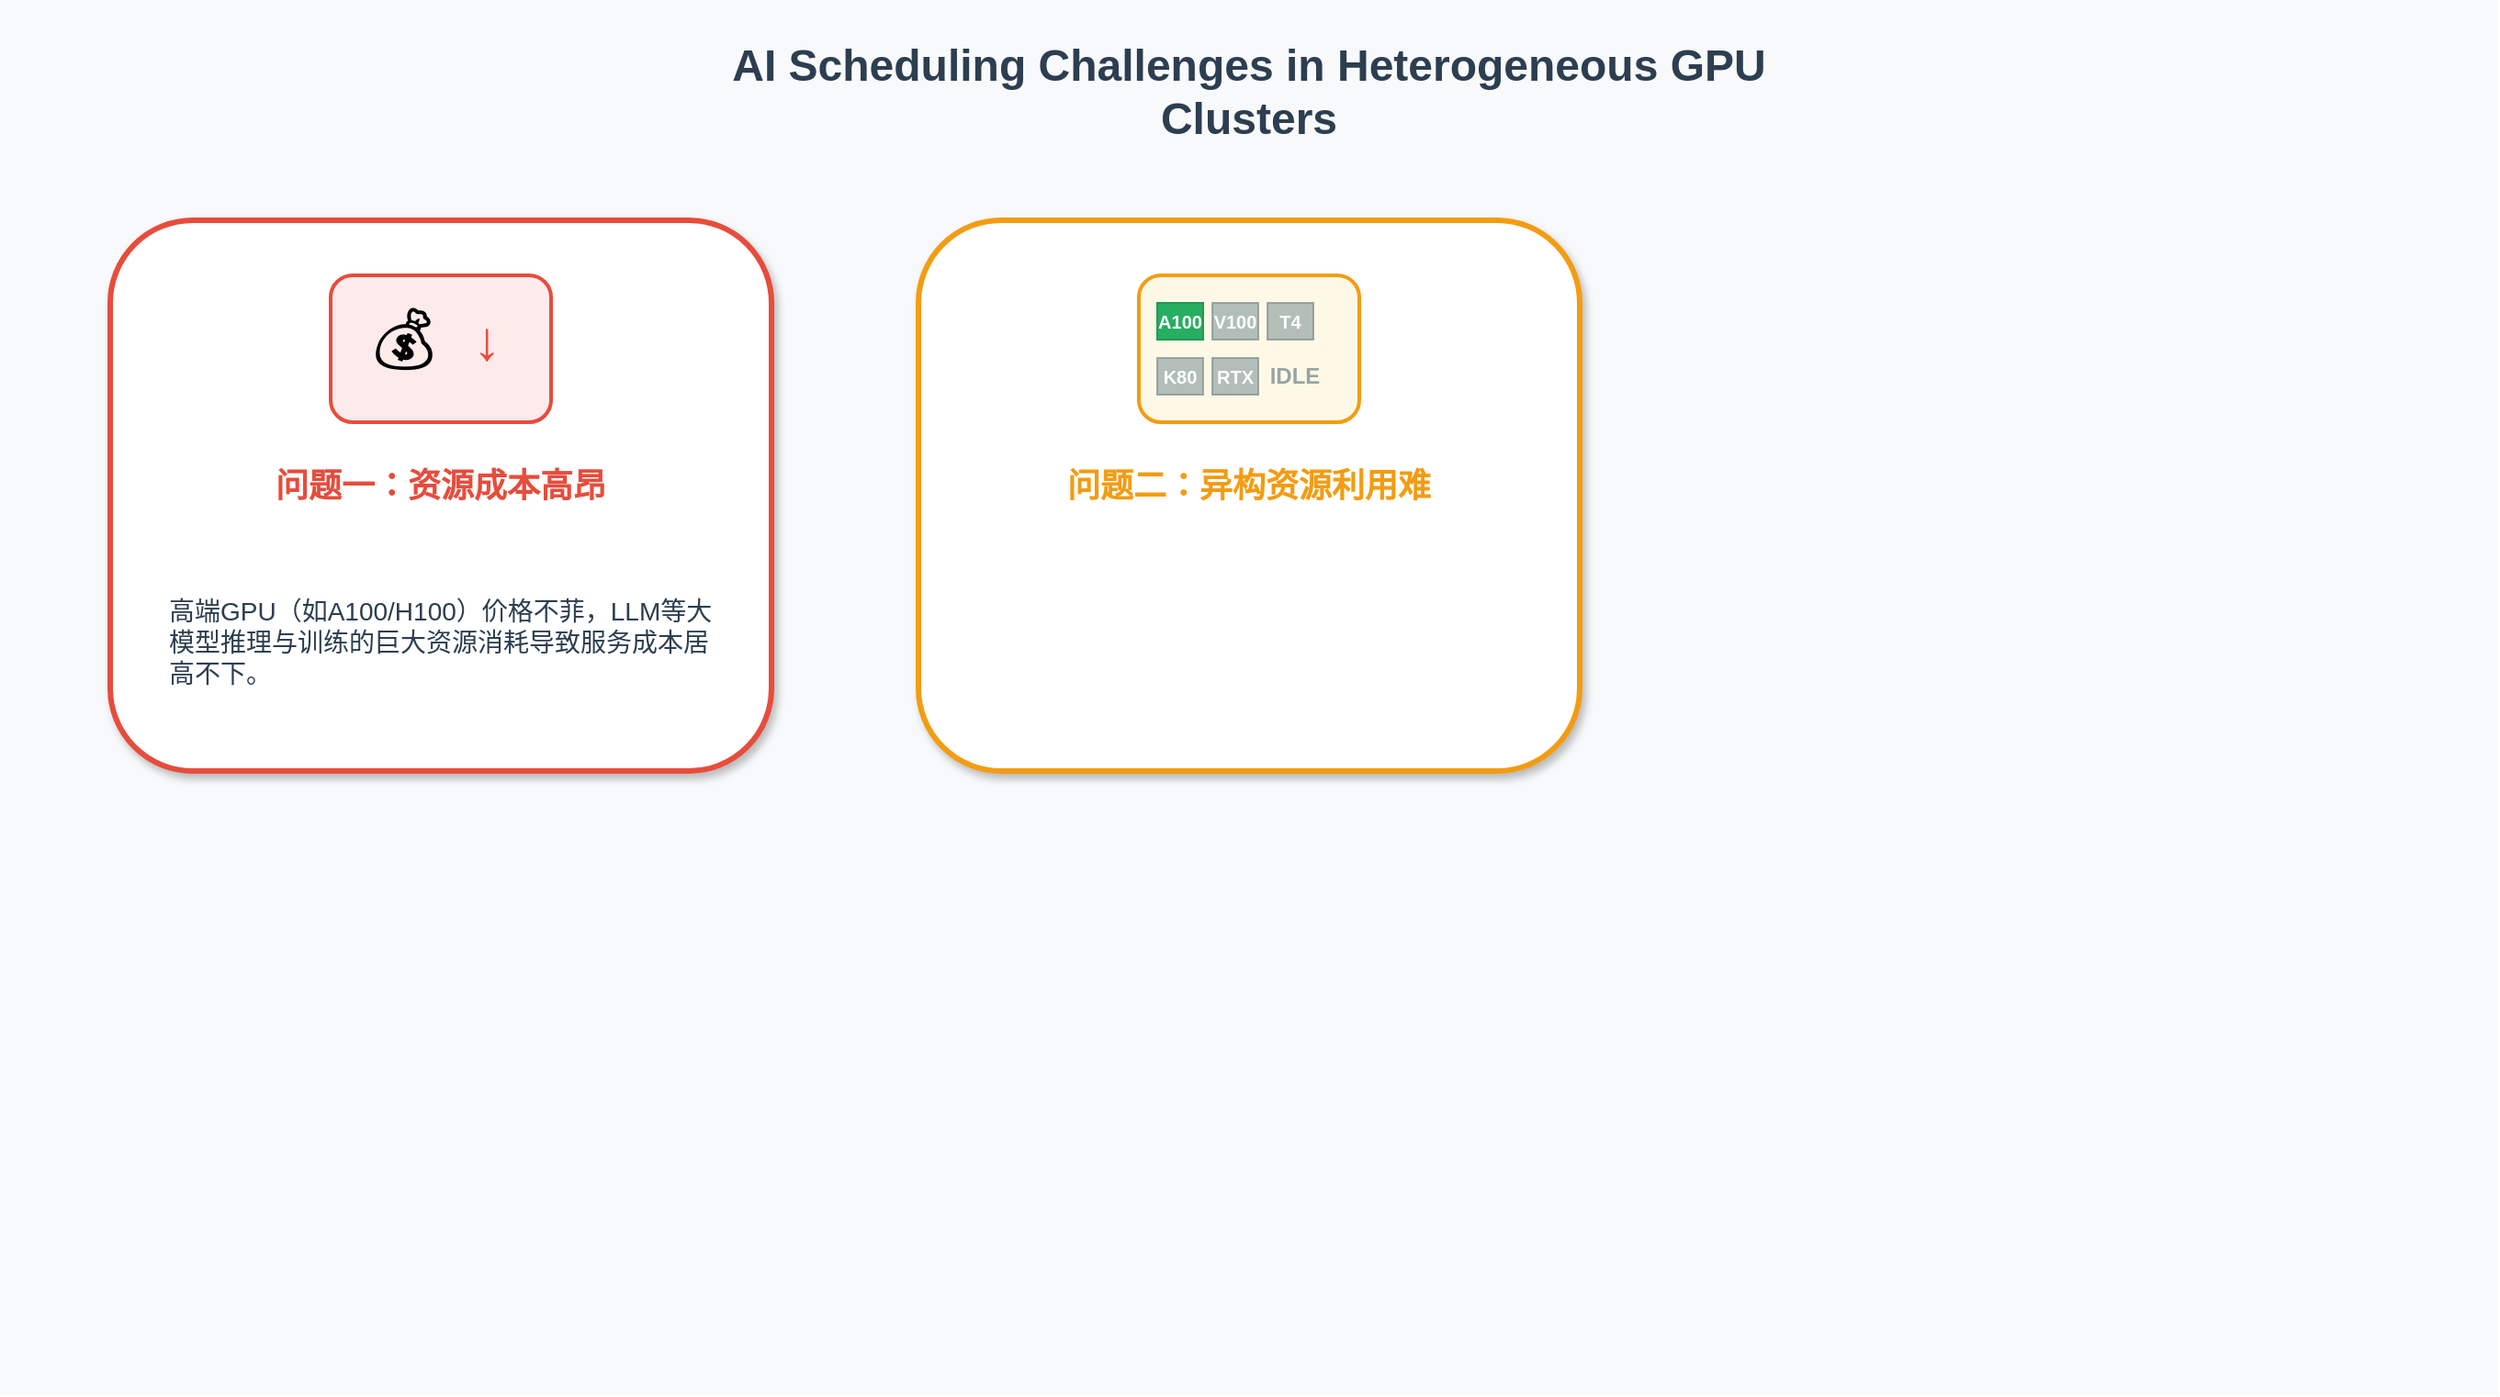 <mxfile version="24.7.17">
  <diagram name="AI Scheduling Challenges" id="challenges">
    <mxGraphModel dx="1400" dy="800" grid="1" gridSize="10" guides="1" tooltips="1" connect="1" arrows="1" fold="1" page="1" pageScale="1" pageWidth="1400" pageHeight="800" math="0" shadow="0">
      <root>
        <mxCell id="0" />
        <mxCell id="1" parent="0" />
        
        <!-- 整体背景 -->
        <mxCell id="bg" value="" style="rounded=0;whiteSpace=wrap;html=1;fillColor=#f8f9fa;strokeColor=none;" vertex="1" parent="1">
          <mxGeometry x="20" y="20" width="1360" height="760" as="geometry" />
        </mxCell>
        
        <!-- 标题 -->
        <mxCell id="title" value="AI Scheduling Challenges in Heterogeneous GPU Clusters" style="text;html=1;strokeColor=none;fillColor=none;align=center;verticalAlign=middle;whiteSpace=wrap;rounded=0;fontSize=24;fontStyle=1;fontColor=#2c3e50;" vertex="1" parent="1">
          <mxGeometry x="400" y="50" width="600" height="40" as="geometry" />
        </mxCell>
        
        <!-- 问题一：资源成本高昂 -->
        <mxCell id="problem1_bg" value="" style="rounded=1;whiteSpace=wrap;html=1;fillColor=#ffffff;strokeColor=#e74c3c;strokeWidth=3;shadow=1;" vertex="1" parent="1">
          <mxGeometry x="80" y="140" width="360" height="300" as="geometry" />
        </mxCell>
        
        <!-- 图标区域 -->
        <mxCell id="icon1_bg" value="" style="rounded=1;whiteSpace=wrap;html=1;fillColor=#fdebeb;strokeColor=#e74c3c;strokeWidth=2;" vertex="1" parent="1">
          <mxGeometry x="200" y="170" width="120" height="80" as="geometry" />
        </mxCell>
        
        <!-- 钱袋图标 -->
        <mxCell id="money_icon" value="💰" style="text;html=1;strokeColor=none;fillColor=none;align=center;verticalAlign=middle;whiteSpace=wrap;rounded=0;fontSize=36;" vertex="1" parent="1">
          <mxGeometry x="220" y="185" width="40" height="40" as="geometry" />
        </mxCell>
        
        <!-- 下降箭头 -->
        <mxCell id="down_arrow" value="↓" style="text;html=1;strokeColor=none;fillColor=none;align=center;verticalAlign=middle;whiteSpace=wrap;rounded=0;fontSize=30;fontColor=#e74c3c;fontStyle=1;" vertex="1" parent="1">
          <mxGeometry x="270" y="190" width="30" height="30" as="geometry" />
        </mxCell>
        
        <mxCell id="problem1_title" value="问题一：资源成本高昂" style="text;html=1;strokeColor=none;fillColor=none;align=center;verticalAlign=middle;whiteSpace=wrap;rounded=0;fontSize=18;fontStyle=1;fontColor=#e74c3c;" vertex="1" parent="1">
          <mxGeometry x="120" y="270" width="280" height="30" as="geometry" />
        </mxCell>
        
        <mxCell id="problem1_desc" value="高端GPU（如A100/H100）价格不菲，LLM等大模型推理与训练的巨大资源消耗导致服务成本居高不下。" style="text;html=1;strokeColor=none;fillColor=none;align=left;verticalAlign=middle;whiteSpace=wrap;rounded=0;fontSize=14;fontColor=#2c3e50;spacingLeft=10;spacingRight=10;" vertex="1" parent="1">
          <mxGeometry x="100" y="320" width="320" height="100" as="geometry" />
        </mxCell>
        
        <!-- 问题二：异构资源利用难 -->
        <mxCell id="problem2_bg" value="" style="rounded=1;whiteSpace=wrap;html=1;fillColor=#ffffff;strokeColor=#f39c12;strokeWidth=3;shadow=1;" vertex="1" parent="1">
          <mxGeometry x="520" y="140" width="360" height="300" as="geometry" />
        </mxCell>
        
        <!-- 图标区域 -->
        <mxCell id="icon2_bg" value="" style="rounded=1;whiteSpace=wrap;html=1;fillColor=#fef9e7;strokeColor=#f39c12;strokeWidth=2;" vertex="1" parent="1">
          <mxGeometry x="640" y="170" width="120" height="80" as="geometry" />
        </mxCell>
        
        <!-- GPU方块 -->
        <mxCell id="gpu1" value="A100" style="rounded=0;whiteSpace=wrap;html=1;fillColor=#27ae60;strokeColor=#229954;fontSize=10;fontStyle=1;fontColor=#ffffff;" vertex="1" parent="1">
          <mxGeometry x="650" y="185" width="25" height="20" as="geometry" />
        </mxCell>
        
        <mxCell id="gpu2" value="V100" style="rounded=0;whiteSpace=wrap;html=1;fillColor=#95a5a6;strokeColor=#7f8c8d;fontSize=10;fontStyle=1;fontColor=#ffffff;opacity=70;" vertex="1" parent="1">
          <mxGeometry x="680" y="185" width="25" height="20" as="geometry" />
        </mxCell>
        
        <mxCell id="gpu3" value="T4" style="rounded=0;whiteSpace=wrap;html=1;fillColor=#95a5a6;strokeColor=#7f8c8d;fontSize=10;fontStyle=1;fontColor=#ffffff;opacity=70;" vertex="1" parent="1">
          <mxGeometry x="710" y="185" width="25" height="20" as="geometry" />
        </mxCell>
        
        <mxCell id="gpu4" value="K80" style="rounded=0;whiteSpace=wrap;html=1;fillColor=#95a5a6;strokeColor=#7f8c8d;fontSize=10;fontStyle=1;fontColor=#ffffff;opacity=70;" vertex="1" parent="1">
          <mxGeometry x="650" y="215" width="25" height="20" as="geometry" />
        </mxCell>
        
        <mxCell id="gpu5" value="RTX" style="rounded=0;whiteSpace=wrap;html=1;fillColor=#95a5a6;strokeColor=#7f8c8d;fontSize=10;fontStyle=1;fontColor=#ffffff;opacity=70;" vertex="1" parent="1">
          <mxGeometry x="680" y="215" width="25" height="20" as="geometry" />
        </mxCell>
        
        <!-- Idle标签 -->
        <mxCell id="idle_label" value="IDLE" style="text;html=1;strokeColor=none;fillColor=none;align=center;verticalAlign=middle;whiteSpace=wrap;rounded=0;fontSize=12;fontColor=#95a5a6;fontStyle=1;" vertex="1" parent="1">
          <mxGeometry x="710" y="215" width="30" height="20" as="geometry" />
        </mxCell>
        
        <mxCell id="problem2_title" value="问题二：异构资源利用难" style="text;html=1;strokeColor=none;fillColor=none;align=center;verticalAlign=middle;whiteSpace=wrap;rounded=0;fontSize=18;fontStyle=1;fontColor=#f39c12;" vertex="1" parent="1">
          <mxGeometry x="560" y="270" width="280" height="30" as="geometry" />
        </mxCell>
        
        <mxCell id="problem2_desc" value="集群中大量存在的老旧或中低端GPU（异构性）无法有效支持大模型任务，造成严重的资源浪费和"数字鸿沟"。" style="text;html=1;strokeColor=none;fillColor=none;align=left;verticalAlign=middle;whiteSpace=wrap;rounded=0;fontSize=14;fontColor=#2c3e50;spacingLeft=10;spacingRight=10;" vertex="1" parent="1">
          <mxGeometry x="540" y="320" width="320" height="100" as="geometry" />
        </mxCell>
        
        <!-- 问题三：调度目标冲突 -->
        <mxCell id="problem3_bg" value="" style="rounded=1;whiteSpace=wrap;html=1;fillColor=#ffffff;strokeColor=#3498db;strokeWidth=3;shadow=1;" vertex="1" parent="1">
          <mxGeometry x="960" y="140" width="360" height="300" as="geometry" />
        </mxCell>
        
        <!-- 图标区域 -->
        <mxCell id="icon3_bg" value="" style="rounded=1;whiteSpace=wrap;html=1;fillColor=#ebf3fd;strokeColor=#3498db;strokeWidth=2;" vertex="1" parent="1">
          <mxGeometry x="1080" y="170" width="120" height="80" as="geometry" />
        </mxCell>
        
        <!-- 天平图标 -->
        <mxCell id="scale_base" value="" style="rounded=0;whiteSpace=wrap;html=1;fillColor=#34495e;strokeColor=#2c3e50;" vertex="1" parent="1">
          <mxGeometry x="1135" y="235" width="10" height="10" as="geometry" />
        </mxCell>
        
        <mxCell id="scale_beam" value="" style="rounded=0;whiteSpace=wrap;html=1;fillColor=#34495e;strokeColor=#2c3e50;" vertex="1" parent="1">
          <mxGeometry x="1105" y="225" width="70" height="3" as="geometry" />
        </mxCell>
        
        <!-- 天平左边 -->
        <mxCell id="throughput" value="吞吐量" style="rounded=0;whiteSpace=wrap;html=1;fillColor=#e74c3c;strokeColor=#c0392b;fontSize=10;fontStyle=1;fontColor=#ffffff;" vertex="1" parent="1">
          <mxGeometry x="1100" y="210" width="30" height="15" as="geometry" />
        </mxCell>
        
        <!-- 天平右边 -->
        <mxCell id="latency" value="延迟" style="rounded=0;whiteSpace=wrap;html=1;fillColor=#27ae60;strokeColor=#229954;fontSize=10;fontStyle=1;fontColor=#ffffff;" vertex="1" parent="1">
          <mxGeometry x="1155" y="195" width="30" height="15" as="geometry" />
        </mxCell>
        
        <!-- 连接线 -->
        <mxCell id="scale_left" value="" style="endArrow=none;html=1;rounded=0;strokeWidth=2;strokeColor=#34495e;" edge="1" parent="1">
          <mxGeometry width="50" height="50" relative="1" as="geometry">
            <mxPoint x="1120" y="226" as="sourcePoint" />
            <mxPoint x="1115" y="225" as="targetPoint" />
          </mxGeometry>
        </mxCell>
        
        <mxCell id="scale_right" value="" style="endArrow=none;html=1;rounded=0;strokeWidth=2;strokeColor=#34495e;" edge="1" parent="1">
          <mxGeometry width="50" height="50" relative="1" as="geometry">
            <mxPoint x="1160" y="226" as="sourcePoint" />
            <mxPoint x="1170" y="210" as="targetPoint" />
          </mxGeometry>
        </mxCell>
        
        <mxCell id="problem3_title" value="问题三：调度目标冲突" style="text;html=1;strokeColor=none;fillColor=none;align=center;verticalAlign=middle;whiteSpace=wrap;rounded=0;fontSize=18;fontStyle=1;fontColor=#3498db;" vertex="1" parent="1">
          <mxGeometry x="1000" y="270" width="280" height="30" as="geometry" />
        </mxCell>
        
        <mxCell id="problem3_desc" value="如何在一个统一的调度框架内，同时满足训练任务的高吞吐量需求和推理任务的低延迟SLO？二者对资源的争抢往往顾此失彼。" style="text;html=1;strokeColor=none;fillColor=none;align=left;verticalAlign=middle;whiteSpace=wrap;rounded=0;fontSize=14;fontColor=#2c3e50;spacingLeft=10;spacingRight=10;" vertex="1" parent="1">
          <mxGeometry x="980" y="320" width="320" height="100" as="geometry" />
        </mxCell>
        
        <!-- 核心问题总结 -->
        <mxCell id="core_problem_bg" value="" style="rounded=1;whiteSpace=wrap;html=1;fillColor=#2c3e50;strokeColor=#34495e;strokeWidth=3;shadow=1;" vertex="1" parent="1">
          <mxGeometry x="200" y="500" width="1000" height="120" as="geometry" />
        </mxCell>
        
        <mxCell id="core_problem_title" value="🎯 核心科学问题" style="text;html=1;strokeColor=none;fillColor=none;align=center;verticalAlign=middle;whiteSpace=wrap;rounded=0;fontSize=20;fontStyle=1;fontColor=#ecf0f1;" vertex="1" parent="1">
          <mxGeometry x="600" y="520" width="200" height="30" as="geometry" />
        </mxCell>
        
        <mxCell id="core_problem_desc" value="如何设计一个异构感知的协同调度器，在满足混合AI负载多样化性能目标的前提下，最大化集群资源利用率，并最小化硬件成本？" style="text;html=1;strokeColor=none;fillColor=none;align=center;verticalAlign=middle;whiteSpace=wrap;rounded=0;fontSize=16;fontColor=#ecf0f1;spacingLeft=20;spacingRight=20;" vertex="1" parent="1">
          <mxGeometry x="220" y="560" width="960" height="50" as="geometry" />
        </mxCell>
        
        <!-- 连接箭头 -->
        <mxCell id="arrow1" value="" style="endArrow=classic;html=1;rounded=1;strokeWidth=3;strokeColor=#95a5a6;curved=1;" edge="1" parent="1">
          <mxGeometry width="50" height="50" relative="1" as="geometry">
            <mxPoint x="260" y="460" as="sourcePoint" />
            <mxPoint x="400" y="510" as="targetPoint" />
          </mxGeometry>
        </mxCell>
        
        <mxCell id="arrow2" value="" style="endArrow=classic;html=1;rounded=1;strokeWidth=3;strokeColor=#95a5a6;curved=1;" edge="1" parent="1">
          <mxGeometry width="50" height="50" relative="1" as="geometry">
            <mxPoint x="700" y="460" as="sourcePoint" />
            <mxPoint x="700" y="510" as="targetPoint" />
          </mxGeometry>
        </mxCell>
        
        <mxCell id="arrow3" value="" style="endArrow=classic;html=1;rounded=1;strokeWidth=3;strokeColor=#95a5a6;curved=1;" edge="1" parent="1">
          <mxGeometry width="50" height="50" relative="1" as="geometry">
            <mxPoint x="1140" y="460" as="sourcePoint" />
            <mxPoint x="1000" y="510" as="targetPoint" />
          </mxGeometry>
        </mxCell>
        
        <!-- 底部标注 -->
        <mxCell id="footer" value="Created by Jinghao-coding | 2025-06-14" style="text;html=1;strokeColor=none;fillColor=none;align=center;verticalAlign=middle;whiteSpace=wrap;rounded=0;fontSize=12;fontColor=#95a5a6;fontStyle=2;" vertex="1" parent="1">
          <mxGeometry x="600" y="700" width="200" height="20" as="geometry" />
        </mxCell>
        
      </root>
    </mxGraphModel>
  </diagram>
</mxfile>